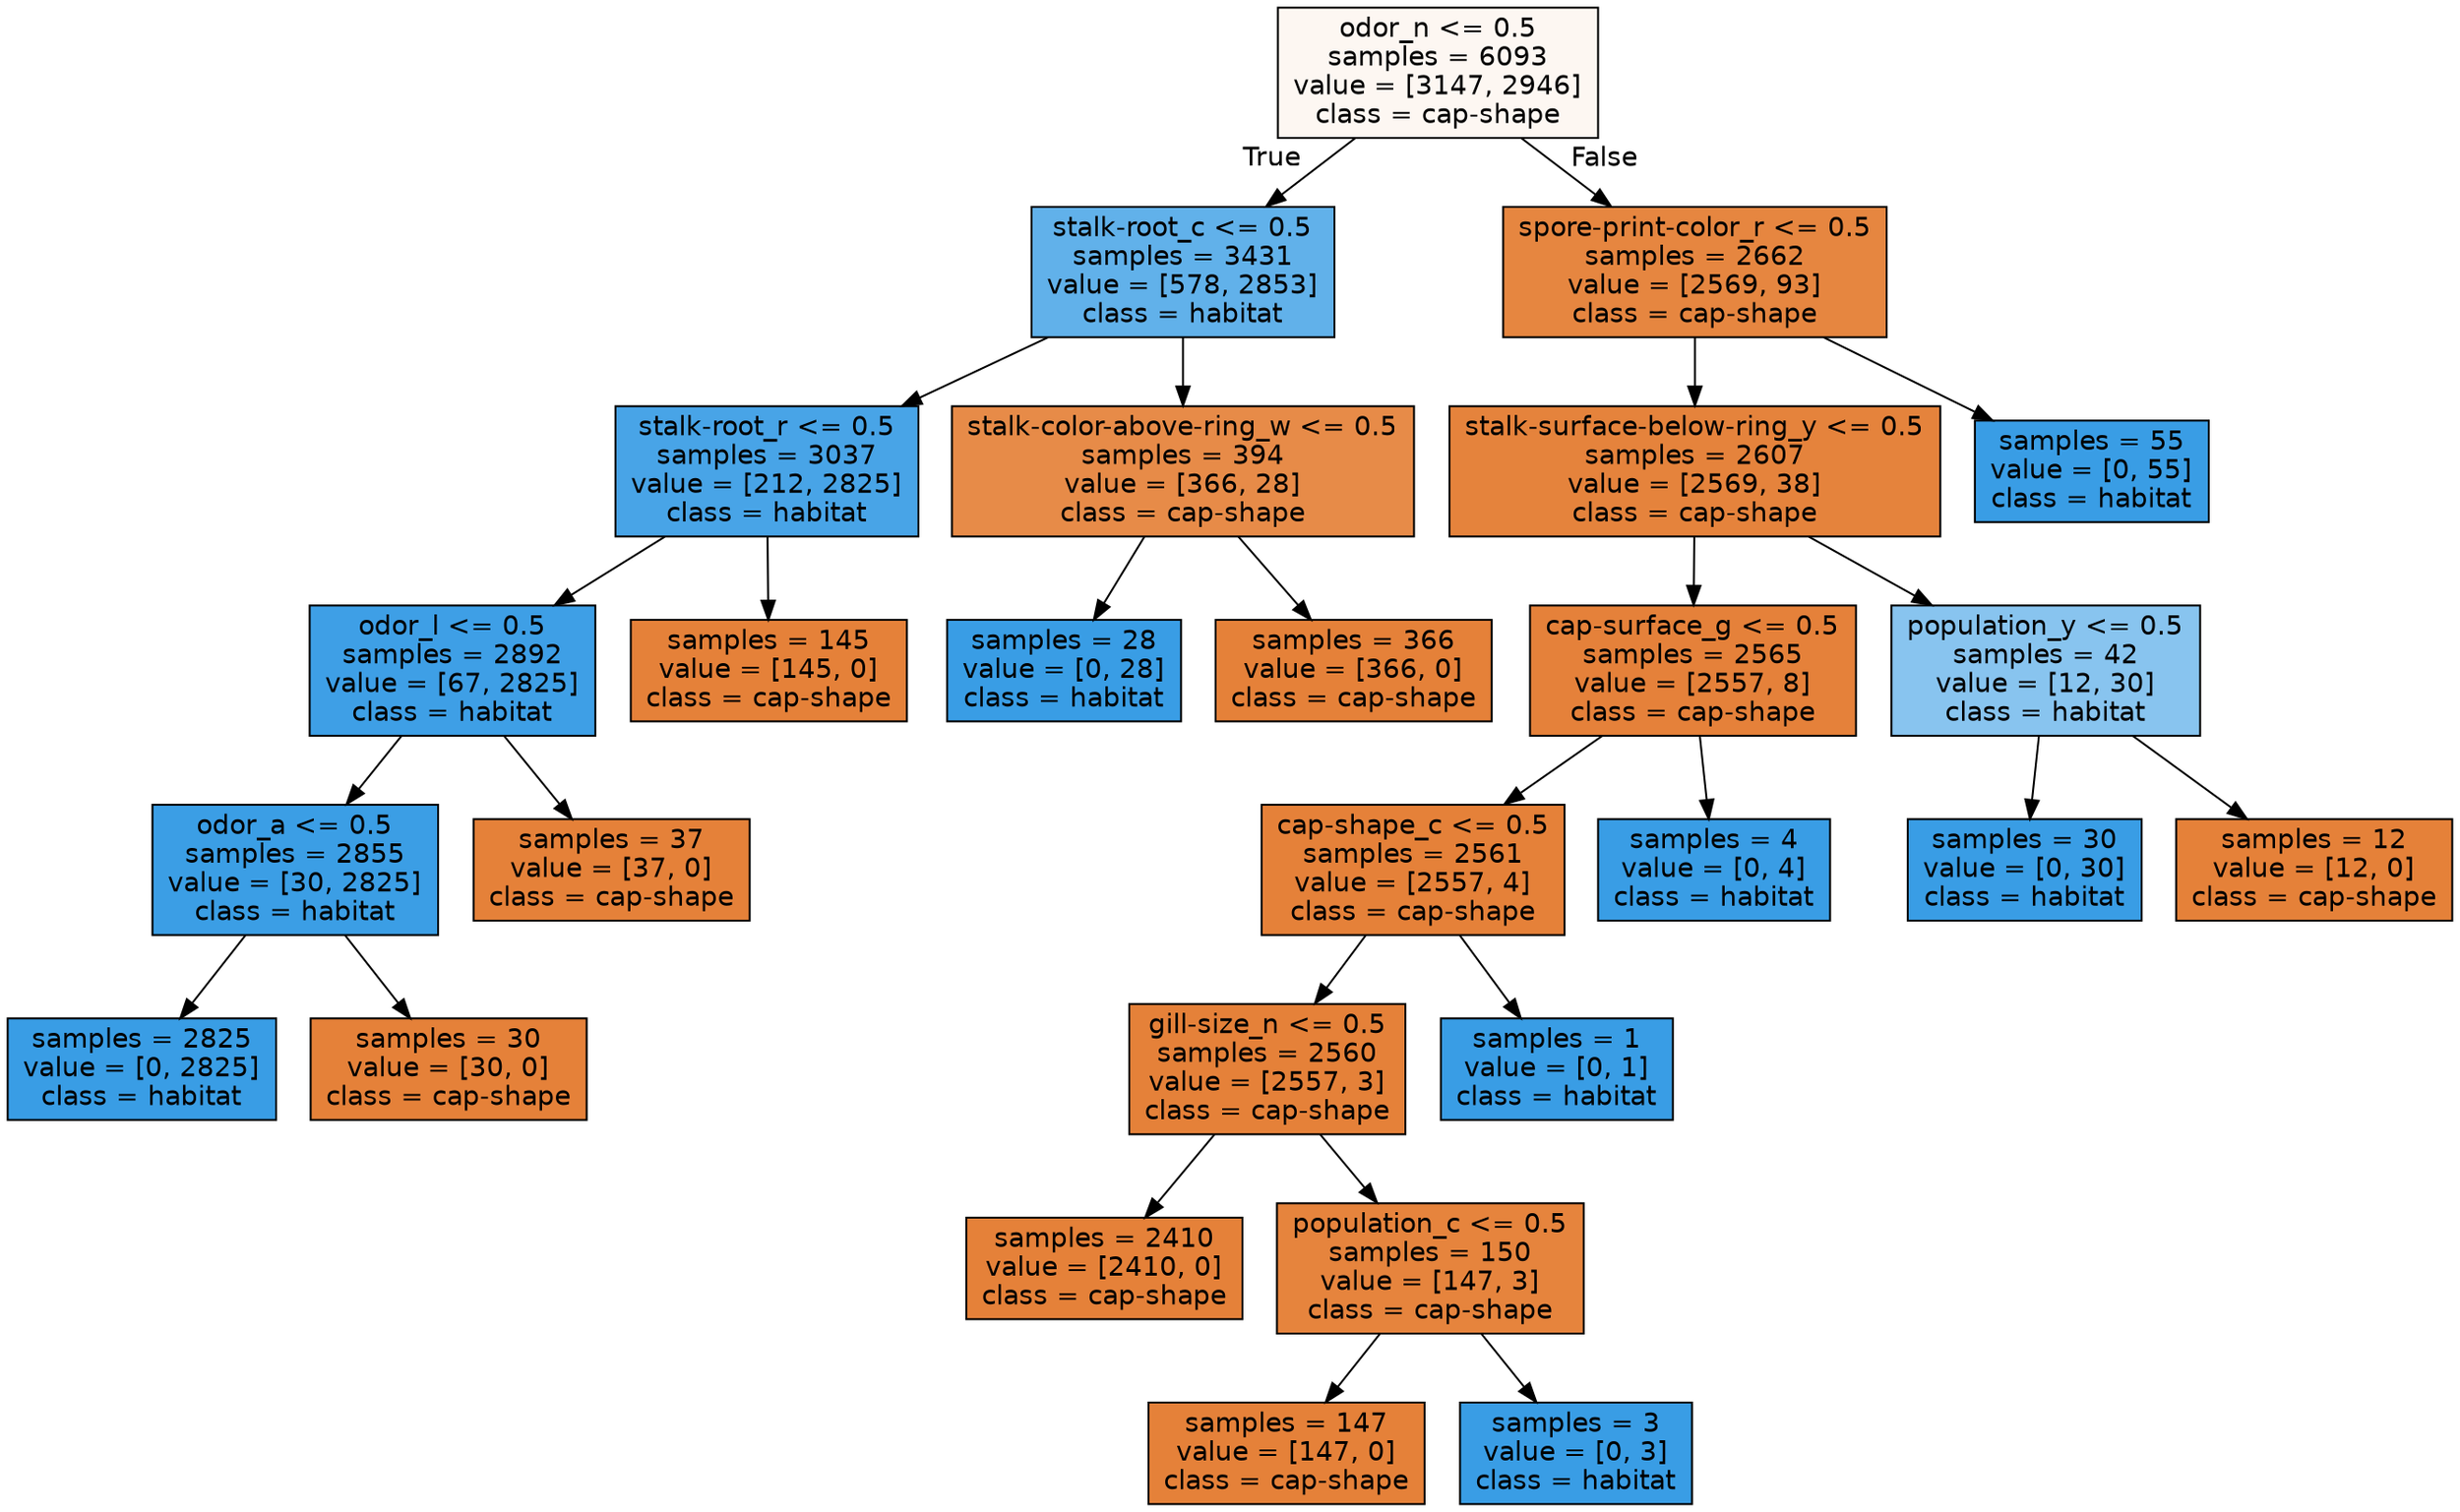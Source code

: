 digraph Tree {
node [shape=box, style="filled", color="black", fontname="helvetica"] ;
edge [fontname="helvetica"] ;
0 [label="odor_n <= 0.5\nsamples = 6093\nvalue = [3147, 2946]\nclass = cap-shape", fillcolor="#fdf7f2"] ;
1 [label="stalk-root_c <= 0.5\nsamples = 3431\nvalue = [578, 2853]\nclass = habitat", fillcolor="#61b1ea"] ;
0 -> 1 [labeldistance=2.5, labelangle=45, headlabel="True"] ;
2 [label="stalk-root_r <= 0.5\nsamples = 3037\nvalue = [212, 2825]\nclass = habitat", fillcolor="#48a4e7"] ;
1 -> 2 ;
3 [label="odor_l <= 0.5\nsamples = 2892\nvalue = [67, 2825]\nclass = habitat", fillcolor="#3e9fe6"] ;
2 -> 3 ;
4 [label="odor_a <= 0.5\nsamples = 2855\nvalue = [30, 2825]\nclass = habitat", fillcolor="#3b9ee5"] ;
3 -> 4 ;
5 [label="samples = 2825\nvalue = [0, 2825]\nclass = habitat", fillcolor="#399de5"] ;
4 -> 5 ;
6 [label="samples = 30\nvalue = [30, 0]\nclass = cap-shape", fillcolor="#e58139"] ;
4 -> 6 ;
7 [label="samples = 37\nvalue = [37, 0]\nclass = cap-shape", fillcolor="#e58139"] ;
3 -> 7 ;
8 [label="samples = 145\nvalue = [145, 0]\nclass = cap-shape", fillcolor="#e58139"] ;
2 -> 8 ;
9 [label="stalk-color-above-ring_w <= 0.5\nsamples = 394\nvalue = [366, 28]\nclass = cap-shape", fillcolor="#e78b48"] ;
1 -> 9 ;
10 [label="samples = 28\nvalue = [0, 28]\nclass = habitat", fillcolor="#399de5"] ;
9 -> 10 ;
11 [label="samples = 366\nvalue = [366, 0]\nclass = cap-shape", fillcolor="#e58139"] ;
9 -> 11 ;
12 [label="spore-print-color_r <= 0.5\nsamples = 2662\nvalue = [2569, 93]\nclass = cap-shape", fillcolor="#e68640"] ;
0 -> 12 [labeldistance=2.5, labelangle=-45, headlabel="False"] ;
13 [label="stalk-surface-below-ring_y <= 0.5\nsamples = 2607\nvalue = [2569, 38]\nclass = cap-shape", fillcolor="#e5833c"] ;
12 -> 13 ;
14 [label="cap-surface_g <= 0.5\nsamples = 2565\nvalue = [2557, 8]\nclass = cap-shape", fillcolor="#e5813a"] ;
13 -> 14 ;
15 [label="cap-shape_c <= 0.5\nsamples = 2561\nvalue = [2557, 4]\nclass = cap-shape", fillcolor="#e58139"] ;
14 -> 15 ;
16 [label="gill-size_n <= 0.5\nsamples = 2560\nvalue = [2557, 3]\nclass = cap-shape", fillcolor="#e58139"] ;
15 -> 16 ;
17 [label="samples = 2410\nvalue = [2410, 0]\nclass = cap-shape", fillcolor="#e58139"] ;
16 -> 17 ;
18 [label="population_c <= 0.5\nsamples = 150\nvalue = [147, 3]\nclass = cap-shape", fillcolor="#e6843d"] ;
16 -> 18 ;
19 [label="samples = 147\nvalue = [147, 0]\nclass = cap-shape", fillcolor="#e58139"] ;
18 -> 19 ;
20 [label="samples = 3\nvalue = [0, 3]\nclass = habitat", fillcolor="#399de5"] ;
18 -> 20 ;
21 [label="samples = 1\nvalue = [0, 1]\nclass = habitat", fillcolor="#399de5"] ;
15 -> 21 ;
22 [label="samples = 4\nvalue = [0, 4]\nclass = habitat", fillcolor="#399de5"] ;
14 -> 22 ;
23 [label="population_y <= 0.5\nsamples = 42\nvalue = [12, 30]\nclass = habitat", fillcolor="#88c4ef"] ;
13 -> 23 ;
24 [label="samples = 30\nvalue = [0, 30]\nclass = habitat", fillcolor="#399de5"] ;
23 -> 24 ;
25 [label="samples = 12\nvalue = [12, 0]\nclass = cap-shape", fillcolor="#e58139"] ;
23 -> 25 ;
26 [label="samples = 55\nvalue = [0, 55]\nclass = habitat", fillcolor="#399de5"] ;
12 -> 26 ;
}